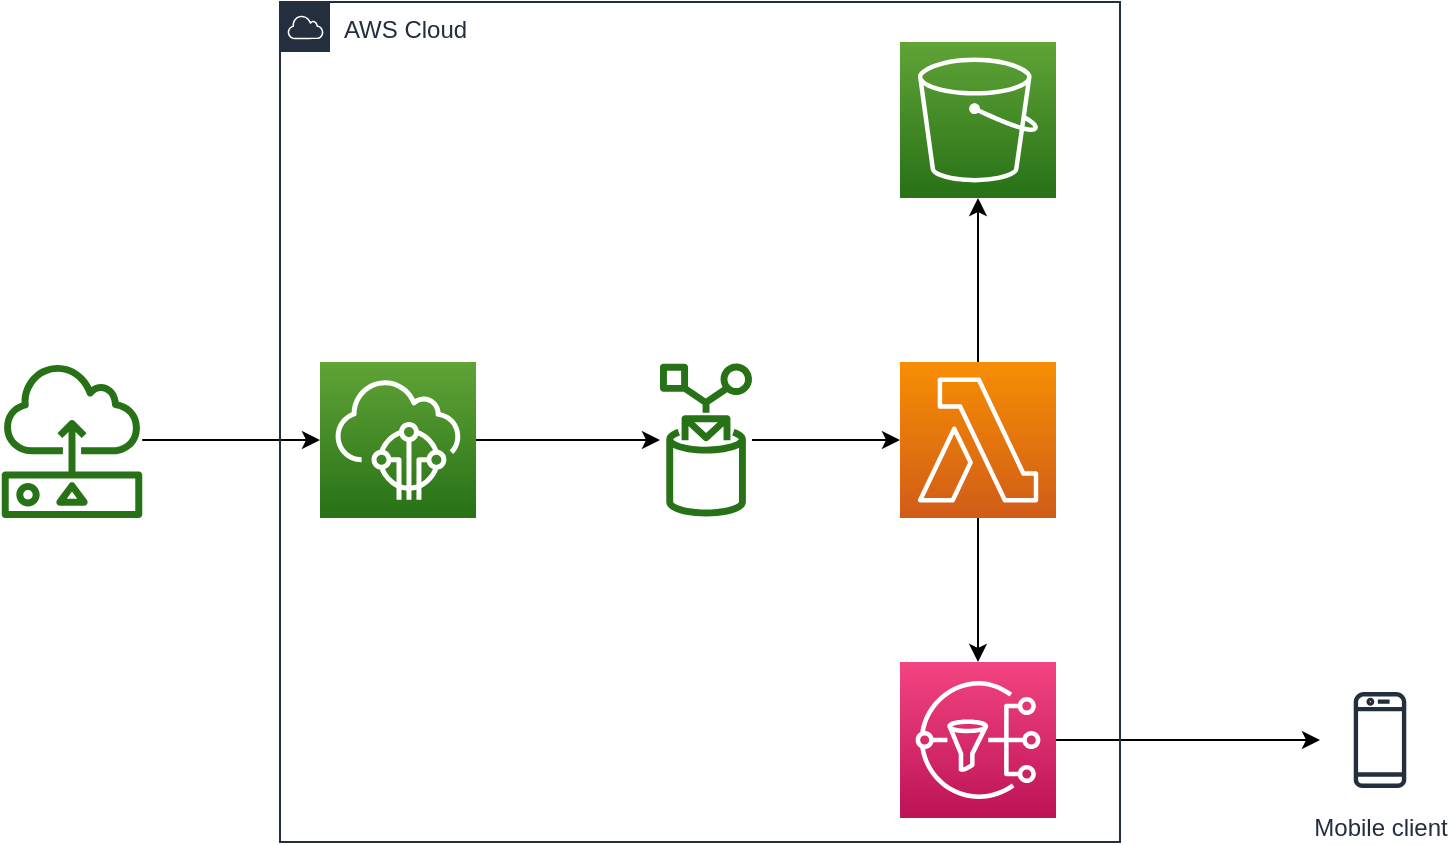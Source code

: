 <mxfile version="14.4.3" type="device"><diagram id="tLe96fwndRe2ey0A5Gm_" name="Page-1"><mxGraphModel dx="1024" dy="592" grid="1" gridSize="10" guides="1" tooltips="1" connect="1" arrows="1" fold="1" page="1" pageScale="1" pageWidth="827" pageHeight="1169" math="0" shadow="0"><root><mxCell id="0"/><mxCell id="1" parent="0"/><mxCell id="mmt_yCm49kMUUC_zBvZP-8" value="" style="edgeStyle=orthogonalEdgeStyle;rounded=0;orthogonalLoop=1;jettySize=auto;html=1;" edge="1" parent="1" source="mmt_yCm49kMUUC_zBvZP-1" target="mmt_yCm49kMUUC_zBvZP-2"><mxGeometry relative="1" as="geometry"/></mxCell><mxCell id="mmt_yCm49kMUUC_zBvZP-1" value="" style="points=[[0,0,0],[0.25,0,0],[0.5,0,0],[0.75,0,0],[1,0,0],[0,1,0],[0.25,1,0],[0.5,1,0],[0.75,1,0],[1,1,0],[0,0.25,0],[0,0.5,0],[0,0.75,0],[1,0.25,0],[1,0.5,0],[1,0.75,0]];outlineConnect=0;fontColor=#232F3E;gradientColor=#60A337;gradientDirection=north;fillColor=#277116;strokeColor=#ffffff;dashed=0;verticalLabelPosition=bottom;verticalAlign=top;align=center;html=1;fontSize=12;fontStyle=0;aspect=fixed;shape=mxgraph.aws4.resourceIcon;resIcon=mxgraph.aws4.iot_core;" vertex="1" parent="1"><mxGeometry x="220" y="250" width="78" height="78" as="geometry"/></mxCell><mxCell id="mmt_yCm49kMUUC_zBvZP-9" value="" style="edgeStyle=orthogonalEdgeStyle;rounded=0;orthogonalLoop=1;jettySize=auto;html=1;" edge="1" parent="1" source="mmt_yCm49kMUUC_zBvZP-2" target="mmt_yCm49kMUUC_zBvZP-3"><mxGeometry relative="1" as="geometry"/></mxCell><mxCell id="mmt_yCm49kMUUC_zBvZP-2" value="" style="outlineConnect=0;fontColor=#232F3E;gradientColor=none;fillColor=#277116;strokeColor=none;dashed=0;verticalLabelPosition=bottom;verticalAlign=top;align=center;html=1;fontSize=12;fontStyle=0;aspect=fixed;pointerEvents=1;shape=mxgraph.aws4.rule;" vertex="1" parent="1"><mxGeometry x="390" y="250" width="46" height="78" as="geometry"/></mxCell><mxCell id="mmt_yCm49kMUUC_zBvZP-10" value="" style="edgeStyle=orthogonalEdgeStyle;rounded=0;orthogonalLoop=1;jettySize=auto;html=1;" edge="1" parent="1" source="mmt_yCm49kMUUC_zBvZP-3" target="mmt_yCm49kMUUC_zBvZP-5"><mxGeometry relative="1" as="geometry"/></mxCell><mxCell id="mmt_yCm49kMUUC_zBvZP-11" value="" style="edgeStyle=orthogonalEdgeStyle;rounded=0;orthogonalLoop=1;jettySize=auto;html=1;" edge="1" parent="1" source="mmt_yCm49kMUUC_zBvZP-3" target="mmt_yCm49kMUUC_zBvZP-4"><mxGeometry relative="1" as="geometry"/></mxCell><mxCell id="mmt_yCm49kMUUC_zBvZP-3" value="" style="points=[[0,0,0],[0.25,0,0],[0.5,0,0],[0.75,0,0],[1,0,0],[0,1,0],[0.25,1,0],[0.5,1,0],[0.75,1,0],[1,1,0],[0,0.25,0],[0,0.5,0],[0,0.75,0],[1,0.25,0],[1,0.5,0],[1,0.75,0]];outlineConnect=0;fontColor=#232F3E;gradientColor=#F78E04;gradientDirection=north;fillColor=#D05C17;strokeColor=#ffffff;dashed=0;verticalLabelPosition=bottom;verticalAlign=top;align=center;html=1;fontSize=12;fontStyle=0;aspect=fixed;shape=mxgraph.aws4.resourceIcon;resIcon=mxgraph.aws4.lambda;" vertex="1" parent="1"><mxGeometry x="510" y="250" width="78" height="78" as="geometry"/></mxCell><mxCell id="mmt_yCm49kMUUC_zBvZP-15" style="edgeStyle=orthogonalEdgeStyle;rounded=0;orthogonalLoop=1;jettySize=auto;html=1;" edge="1" parent="1" source="mmt_yCm49kMUUC_zBvZP-4" target="mmt_yCm49kMUUC_zBvZP-14"><mxGeometry relative="1" as="geometry"/></mxCell><mxCell id="mmt_yCm49kMUUC_zBvZP-4" value="" style="points=[[0,0,0],[0.25,0,0],[0.5,0,0],[0.75,0,0],[1,0,0],[0,1,0],[0.25,1,0],[0.5,1,0],[0.75,1,0],[1,1,0],[0,0.25,0],[0,0.5,0],[0,0.75,0],[1,0.25,0],[1,0.5,0],[1,0.75,0]];outlineConnect=0;fontColor=#232F3E;gradientColor=#F34482;gradientDirection=north;fillColor=#BC1356;strokeColor=#ffffff;dashed=0;verticalLabelPosition=bottom;verticalAlign=top;align=center;html=1;fontSize=12;fontStyle=0;aspect=fixed;shape=mxgraph.aws4.resourceIcon;resIcon=mxgraph.aws4.sns;" vertex="1" parent="1"><mxGeometry x="510" y="400" width="78" height="78" as="geometry"/></mxCell><mxCell id="mmt_yCm49kMUUC_zBvZP-5" value="" style="points=[[0,0,0],[0.25,0,0],[0.5,0,0],[0.75,0,0],[1,0,0],[0,1,0],[0.25,1,0],[0.5,1,0],[0.75,1,0],[1,1,0],[0,0.25,0],[0,0.5,0],[0,0.75,0],[1,0.25,0],[1,0.5,0],[1,0.75,0]];outlineConnect=0;fontColor=#232F3E;gradientColor=#60A337;gradientDirection=north;fillColor=#277116;strokeColor=#ffffff;dashed=0;verticalLabelPosition=bottom;verticalAlign=top;align=center;html=1;fontSize=12;fontStyle=0;aspect=fixed;shape=mxgraph.aws4.resourceIcon;resIcon=mxgraph.aws4.s3;" vertex="1" parent="1"><mxGeometry x="510" y="90" width="78" height="78" as="geometry"/></mxCell><mxCell id="mmt_yCm49kMUUC_zBvZP-7" value="" style="edgeStyle=orthogonalEdgeStyle;rounded=0;orthogonalLoop=1;jettySize=auto;html=1;" edge="1" parent="1" source="mmt_yCm49kMUUC_zBvZP-6" target="mmt_yCm49kMUUC_zBvZP-1"><mxGeometry relative="1" as="geometry"/></mxCell><mxCell id="mmt_yCm49kMUUC_zBvZP-6" value="" style="outlineConnect=0;fontColor=#232F3E;gradientColor=none;fillColor=#277116;strokeColor=none;dashed=0;verticalLabelPosition=bottom;verticalAlign=top;align=center;html=1;fontSize=12;fontStyle=0;aspect=fixed;pointerEvents=1;shape=mxgraph.aws4.sensor;" vertex="1" parent="1"><mxGeometry x="60" y="250" width="72" height="78" as="geometry"/></mxCell><mxCell id="mmt_yCm49kMUUC_zBvZP-14" value="Mobile client" style="outlineConnect=0;fontColor=#232F3E;gradientColor=none;strokeColor=#232F3E;fillColor=#ffffff;dashed=0;verticalLabelPosition=bottom;verticalAlign=top;align=center;html=1;fontSize=12;fontStyle=0;aspect=fixed;shape=mxgraph.aws4.resourceIcon;resIcon=mxgraph.aws4.mobile_client;" vertex="1" parent="1"><mxGeometry x="720" y="409" width="60" height="60" as="geometry"/></mxCell><mxCell id="mmt_yCm49kMUUC_zBvZP-16" value="AWS Cloud" style="points=[[0,0],[0.25,0],[0.5,0],[0.75,0],[1,0],[1,0.25],[1,0.5],[1,0.75],[1,1],[0.75,1],[0.5,1],[0.25,1],[0,1],[0,0.75],[0,0.5],[0,0.25]];outlineConnect=0;gradientColor=none;html=1;whiteSpace=wrap;fontSize=12;fontStyle=0;shape=mxgraph.aws4.group;grIcon=mxgraph.aws4.group_aws_cloud;strokeColor=#232F3E;fillColor=none;verticalAlign=top;align=left;spacingLeft=30;fontColor=#232F3E;dashed=0;" vertex="1" parent="1"><mxGeometry x="200" y="70" width="420" height="420" as="geometry"/></mxCell></root></mxGraphModel></diagram></mxfile>